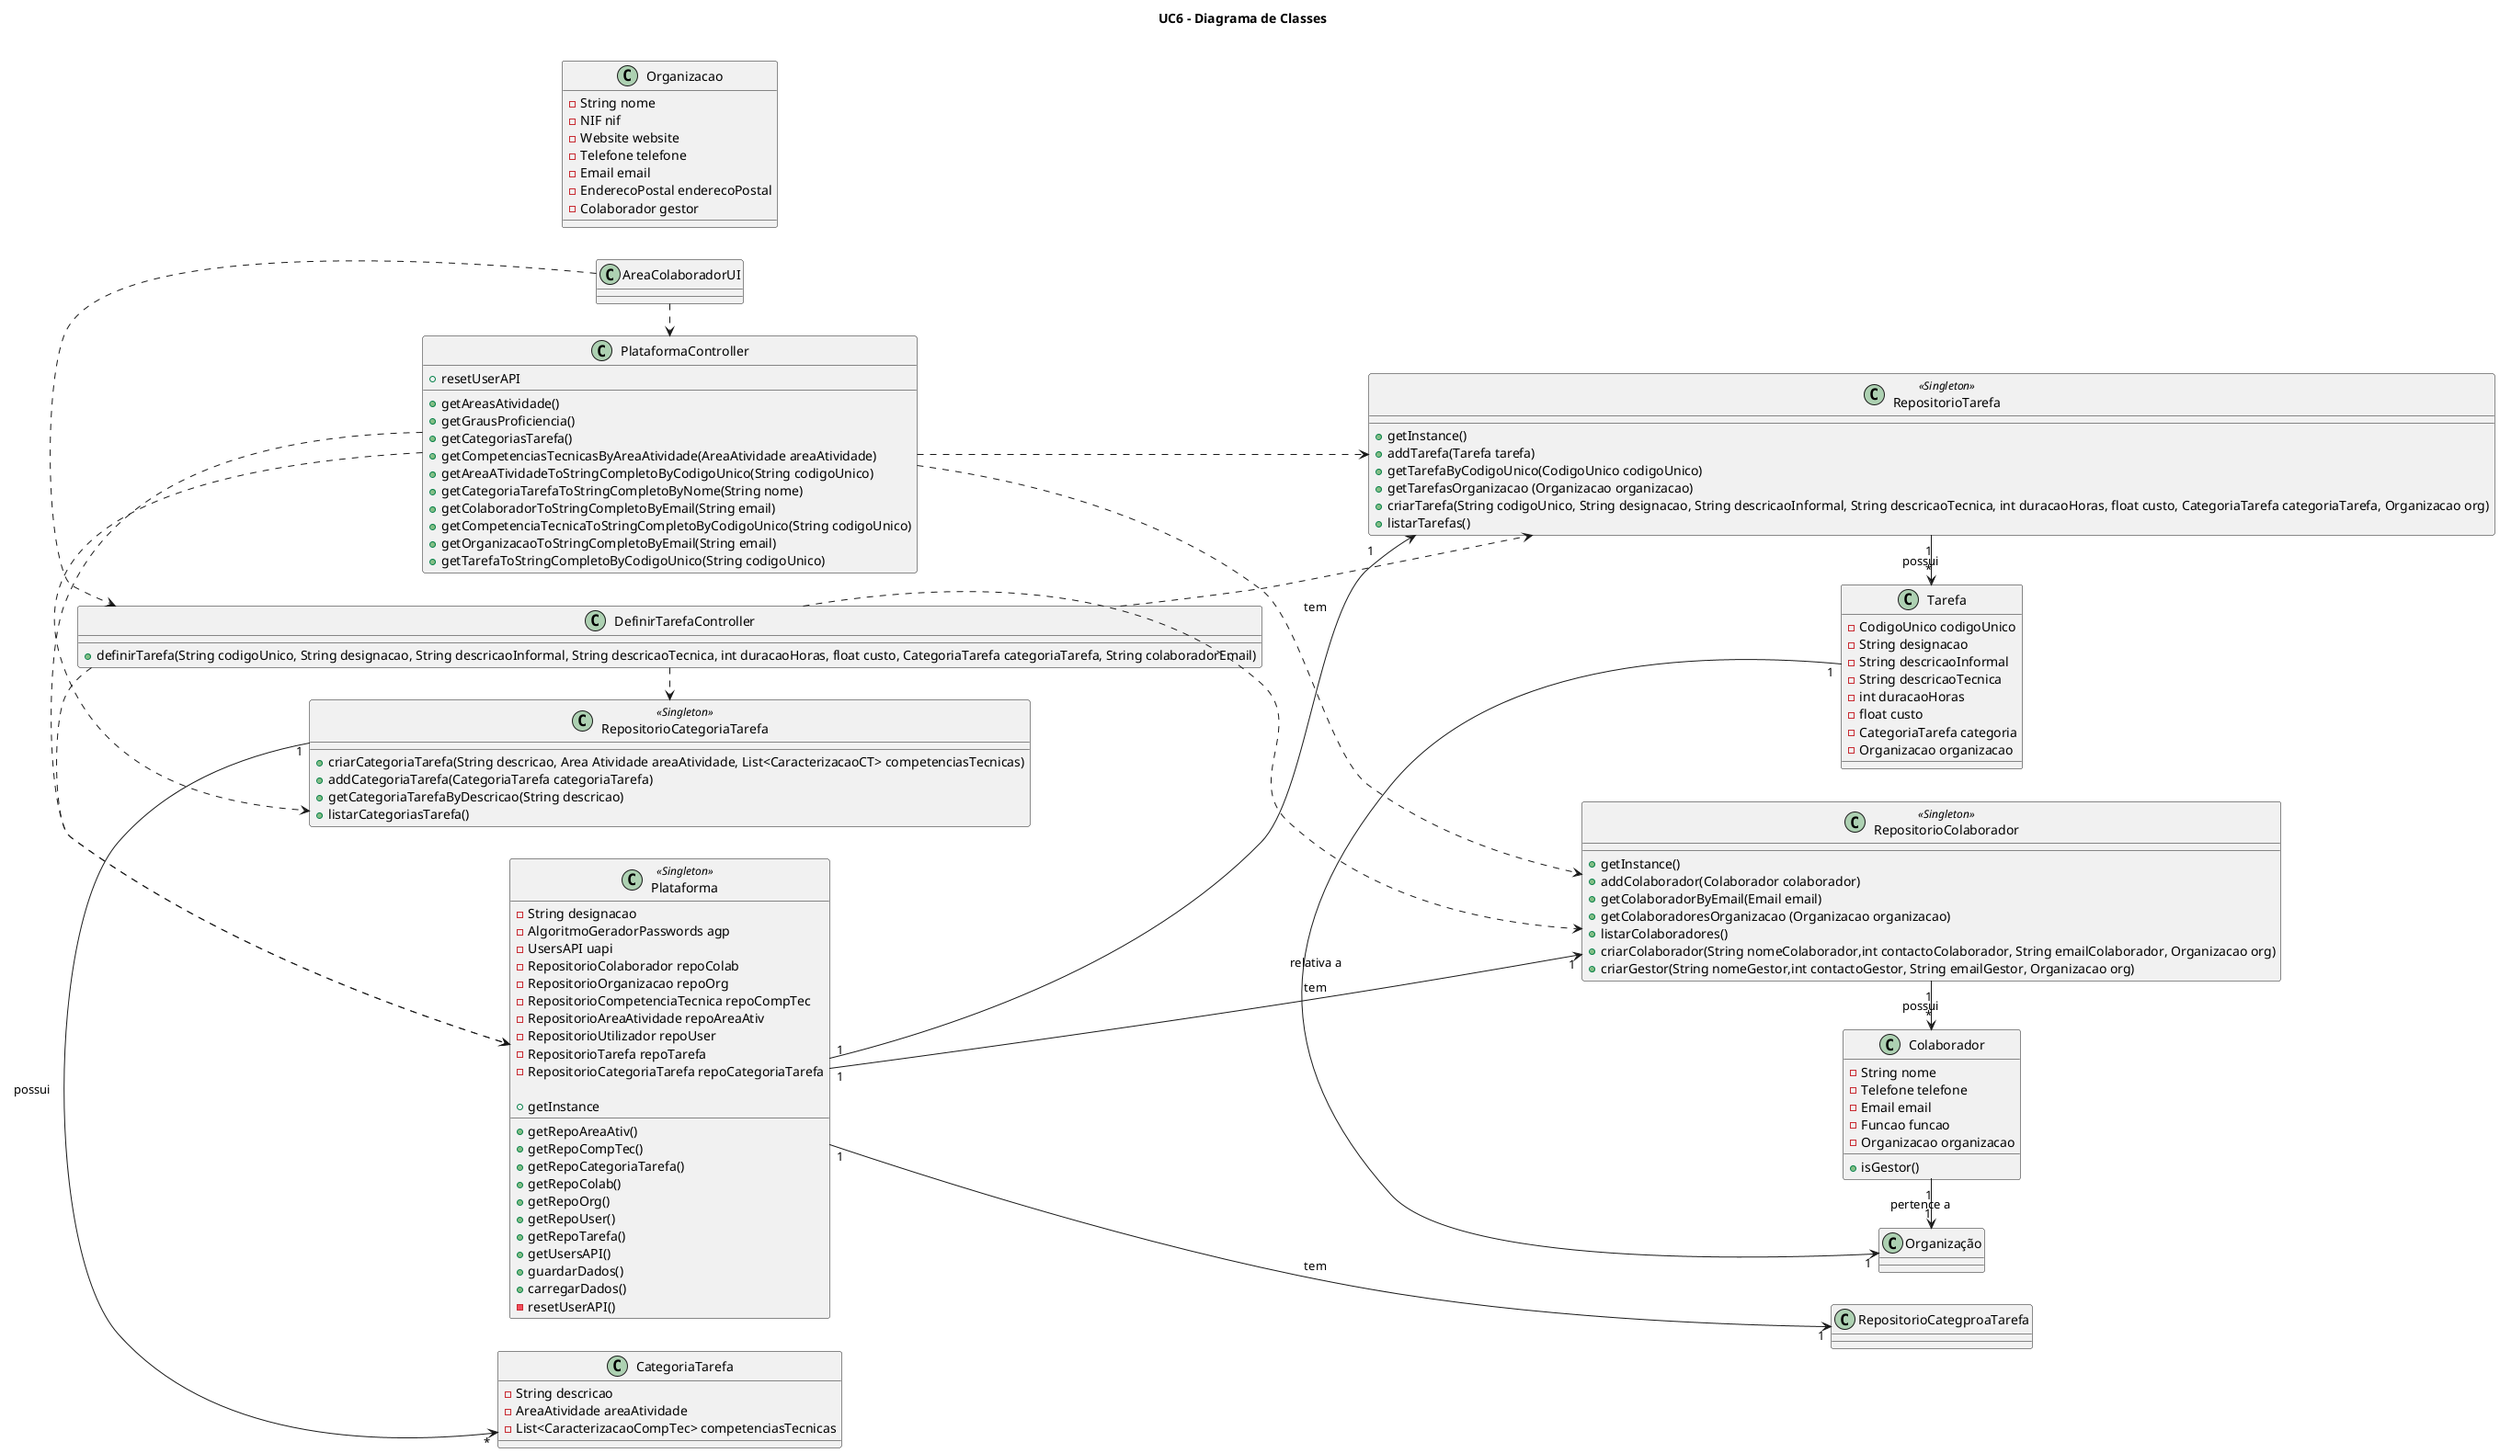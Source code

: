 @startuml

left to right direction

title UC6 - Diagrama de Classes \n

Class Plataforma <<Singleton>> {
    -String designacao
    -AlgoritmoGeradorPasswords agp
    -UsersAPI uapi
    -RepositorioColaborador repoColab
    -RepositorioOrganizacao repoOrg
    -RepositorioCompetenciaTecnica repoCompTec
    -RepositorioAreaAtividade repoAreaAtiv
    -RepositorioUtilizador repoUser
    -RepositorioTarefa repoTarefa
    -RepositorioCategoriaTarefa repoCategoriaTarefa

    +getInstance
    +getRepoAreaAtiv()
    +getRepoCompTec()
    +getRepoCategoriaTarefa()
    +getRepoColab()
    +getRepoOrg()
    +getRepoUser()
    +getRepoTarefa()
    +getUsersAPI()
    +guardarDados()
    +carregarDados()
    -resetUserAPI()
}

Class PlataformaController {
    +getAreasAtividade()
    +getGrausProficiencia()
    +getCategoriasTarefa()
    +getCompetenciasTecnicasByAreaAtividade(AreaAtividade areaAtividade)
    +resetUserAPI
    +getAreaATividadeToStringCompletoByCodigoUnico(String codigoUnico)
    +getCategoriaTarefaToStringCompletoByNome(String nome)
    +getColaboradorToStringCompletoByEmail(String email)
    +getCompetenciaTecnicaToStringCompletoByCodigoUnico(String codigoUnico)
    +getOrganizacaoToStringCompletoByEmail(String email)
    +getTarefaToStringCompletoByCodigoUnico(String codigoUnico)
}

Class Colaborador {
    - String nome
    - Telefone telefone
    - Email email
    - Funcao funcao
    - Organizacao organizacao
    +isGestor()
}

Class Tarefa {
    - CodigoUnico codigoUnico
    - String designacao
    - String descricaoInformal
    - String descricaoTecnica
    - int duracaoHoras
    - float custo
    - CategoriaTarefa categoria
    - Organizacao organizacao
}

Class Organizacao {
    - String nome
    - NIF nif
    - Website website
    - Telefone telefone
    - Email email
    - EnderecoPostal enderecoPostal
    - Colaborador gestor
}

Class CategoriaTarefa {
    -String descricao
    -AreaAtividade areaAtividade
    -List<CaracterizacaoCompTec> competenciasTecnicas
}

Class AreaColaboradorUI {
}

Class DefinirTarefaController {
    +definirTarefa(String codigoUnico, String designacao, String descricaoInformal, String descricaoTecnica, int duracaoHoras, float custo, CategoriaTarefa categoriaTarefa, String colaboradorEmail)

}


Class RepositorioColaborador <<Singleton>> {
    +getInstance()
    +addColaborador(Colaborador colaborador)
    +getColaboradorByEmail(Email email)
    +getColaboradoresOrganizacao (Organizacao organizacao)
    +listarColaboradores()
    +criarColaborador(String nomeColaborador,int contactoColaborador, String emailColaborador, Organizacao org)
    +criarGestor(String nomeGestor,int contactoGestor, String emailGestor, Organizacao org)
                                                
}

Class RepositorioTarefa <<Singleton>> {
    +getInstance()
    +addTarefa(Tarefa tarefa)
    +getTarefaByCodigoUnico(CodigoUnico codigoUnico)
    +getTarefasOrganizacao (Organizacao organizacao)
    +criarTarefa(String codigoUnico, String designacao, String descricaoInformal, String descricaoTecnica, int duracaoHoras, float custo, CategoriaTarefa categoriaTarefa, Organizacao org)
    +listarTarefas()
                            
                                         
}

Class RepositorioCategoriaTarefa <<Singleton>> {
    +criarCategoriaTarefa(String descricao, Area Atividade areaAtividade, List<CaracterizacaoCT> competenciasTecnicas)
    +addCategoriaTarefa(CategoriaTarefa categoriaTarefa)
    +getCategoriaTarefaByDescricao(String descricao)
    +listarCategoriasTarefa()
}

AreaColaboradorUI .> DefinirTarefaController
AreaColaboradorUI .> PlataformaController

PlataformaController .> RepositorioColaborador
PlataformaController .> RepositorioTarefa
PlataformaController .> RepositorioCategoriaTarefa
PlataformaController .> Plataforma

DefinirTarefaController .> Plataforma
DefinirTarefaController .> RepositorioCategoriaTarefa
DefinirTarefaController .> RepositorioColaborador
DefinirTarefaController .> RepositorioTarefa

Plataforma "1" -down-> "1" RepositorioTarefa: tem
Plataforma "1" -down-> "1" RepositorioCategproaTarefa: tem
Plataforma "1" -down-> "1" RepositorioColaborador: tem

RepositorioCategoriaTarefa "1" -> "*" CategoriaTarefa: possui
RepositorioColaborador "1" -> "*" Colaborador: possui
RepositorioTarefa "1" -> "*" Tarefa: possui

Colaborador "1" -> "1" Organização: pertence a
Tarefa "1" -> "1" Organização: relativa a


@enduml
